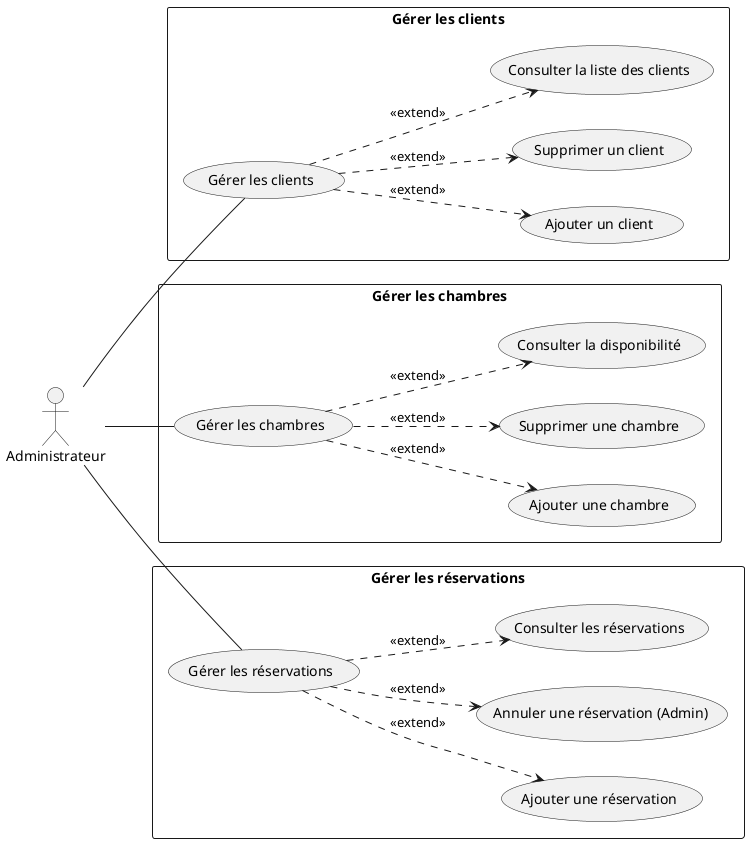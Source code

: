 @startuml
left to right direction

actor Administrateur

rectangle "Gérer les clients" {
  usecase "Gérer les clients" as UC6
  usecase "Ajouter un client" as UC6_1
  usecase "Supprimer un client" as UC6_3
  usecase "Consulter la liste des clients" as UC6_4
  
  UC6 ..> UC6_1 : <<extend>>
  UC6 ..> UC6_3 : <<extend>>
  UC6 ..> UC6_4 : <<extend>>
}

rectangle "Gérer les chambres" {
  usecase "Gérer les chambres" as UC7
  usecase "Ajouter une chambre" as UC7_1
  usecase "Supprimer une chambre" as UC7_3
  usecase "Consulter la disponibilité" as UC7_4

  UC7 ..> UC7_1 : <<extend>>
  UC7 ..> UC7_3 : <<extend>>
  UC7 ..> UC7_4 : <<extend>>
}

rectangle "Gérer les réservations" {
  usecase "Gérer les réservations" as UC8
  usecase "Ajouter une réservation" as UC8_1
  usecase "Annuler une réservation (Admin)" as UC8_3
  usecase "Consulter les réservations" as UC8_4

  UC8 ..> UC8_1 : <<extend>>
   UC8 ..> UC8_3 : <<extend>>
  UC8 ..> UC8_4 : <<extend>>
}

Administrateur -- UC6
Administrateur -- UC7
Administrateur -- UC8
@enduml